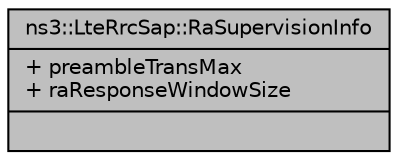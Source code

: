 digraph "ns3::LteRrcSap::RaSupervisionInfo"
{
  edge [fontname="Helvetica",fontsize="10",labelfontname="Helvetica",labelfontsize="10"];
  node [fontname="Helvetica",fontsize="10",shape=record];
  Node1 [label="{ns3::LteRrcSap::RaSupervisionInfo\n|+ preambleTransMax\l+ raResponseWindowSize\l|}",height=0.2,width=0.4,color="black", fillcolor="grey75", style="filled", fontcolor="black"];
}
